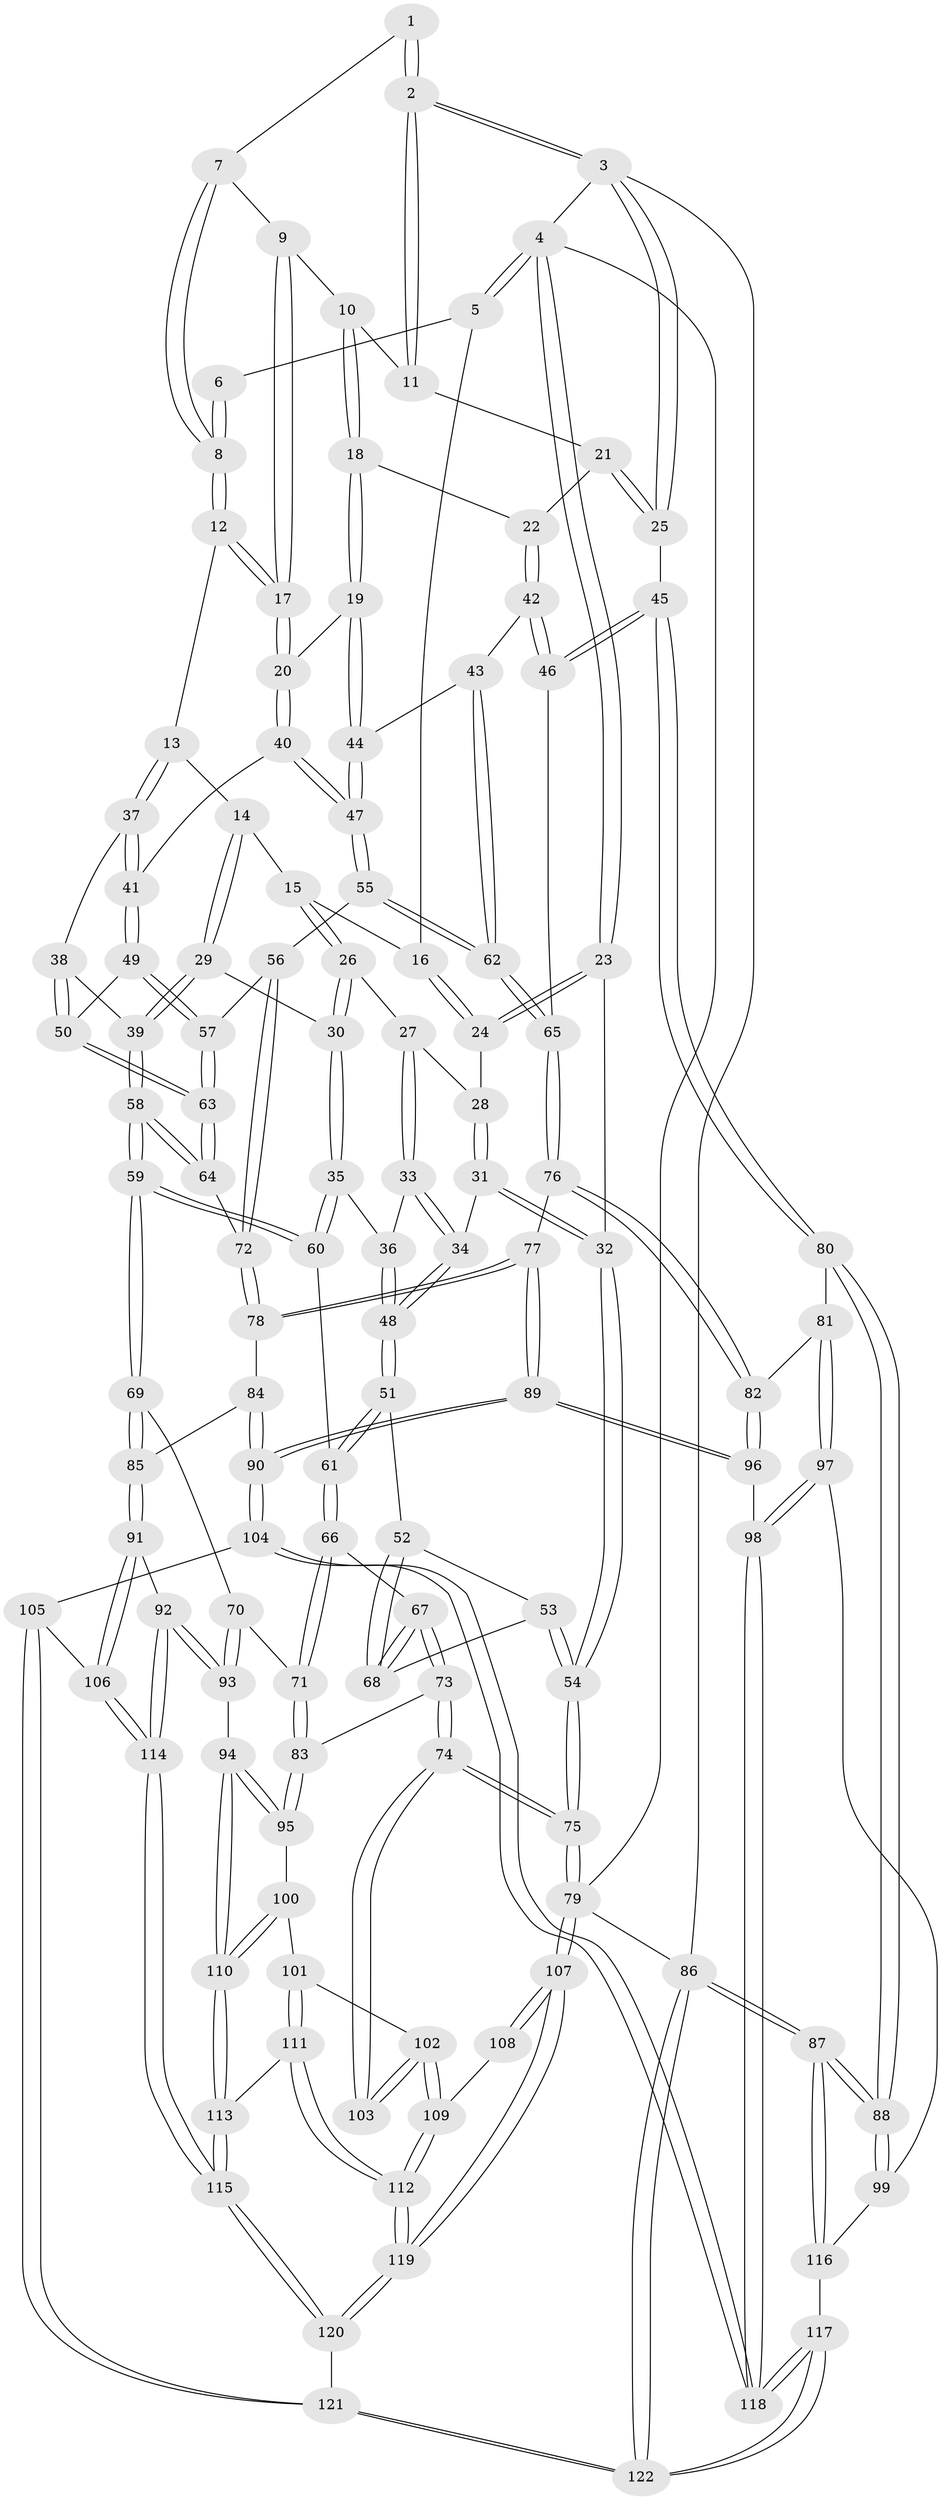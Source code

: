 // coarse degree distribution, {7: 0.027777777777777776, 6: 0.1388888888888889, 2: 0.1388888888888889, 5: 0.3055555555555556, 4: 0.3611111111111111, 8: 0.027777777777777776}
// Generated by graph-tools (version 1.1) at 2025/21/03/04/25 18:21:32]
// undirected, 122 vertices, 302 edges
graph export_dot {
graph [start="1"]
  node [color=gray90,style=filled];
  1 [pos="+0.6523941425119718+0"];
  2 [pos="+1+0"];
  3 [pos="+1+0"];
  4 [pos="+0+0"];
  5 [pos="+0.2792735266220633+0"];
  6 [pos="+0.48318254311380865+0"];
  7 [pos="+0.6632037135637908+0.030896770563355776"];
  8 [pos="+0.542337403879813+0.06943370882223307"];
  9 [pos="+0.684059728427596+0.0543665244012188"];
  10 [pos="+0.751728278805552+0.08582393449418593"];
  11 [pos="+0.92918638267154+0"];
  12 [pos="+0.5280670839685281+0.17401417560955307"];
  13 [pos="+0.5270829125706435+0.1742279727771633"];
  14 [pos="+0.337626565808415+0.1379512815375181"];
  15 [pos="+0.2680838685613642+0.06190732139398596"];
  16 [pos="+0.2601981142804011+0.023002496087075257"];
  17 [pos="+0.5522014568890964+0.1862876999256803"];
  18 [pos="+0.729556259754982+0.19306729804189612"];
  19 [pos="+0.6292476151940762+0.22510295202796932"];
  20 [pos="+0.6062716006846371+0.22470035144959957"];
  21 [pos="+0.8830332773665168+0.15438580291197807"];
  22 [pos="+0.8175215772896769+0.24274038321435631"];
  23 [pos="+0+0.07949275788119772"];
  24 [pos="+0+0.11202873658846048"];
  25 [pos="+1+0.3206711088091418"];
  26 [pos="+0.14281311820388615+0.20921350845766165"];
  27 [pos="+0.14195839692077325+0.2097528505778015"];
  28 [pos="+0.12069280291294071+0.20536803268086706"];
  29 [pos="+0.3152279536875533+0.32793565856678525"];
  30 [pos="+0.3034029527024749+0.32979062453502567"];
  31 [pos="+0+0.3209269047834455"];
  32 [pos="+0+0.25955003303635976"];
  33 [pos="+0.13872899532888794+0.23394970574924395"];
  34 [pos="+0.03433569327035764+0.34584229709606146"];
  35 [pos="+0.22607624919887237+0.36594414053403745"];
  36 [pos="+0.16121331933452177+0.336768489845493"];
  37 [pos="+0.4541947323155223+0.30224991916937527"];
  38 [pos="+0.4265155614106151+0.3333422739833759"];
  39 [pos="+0.3379367536123682+0.34702446297822687"];
  40 [pos="+0.5823611118340875+0.3512090068873267"];
  41 [pos="+0.5619897863740282+0.3643577507661574"];
  42 [pos="+0.8715381284931939+0.34513785018784326"];
  43 [pos="+0.7829824864306364+0.37023858889378064"];
  44 [pos="+0.7024891504806345+0.33794026152432616"];
  45 [pos="+1+0.4374085398247253"];
  46 [pos="+0.943274202046565+0.3870551995270838"];
  47 [pos="+0.6416107719874311+0.4098744559037938"];
  48 [pos="+0.0757148743391462+0.3859766228970748"];
  49 [pos="+0.5586034653970017+0.36754454345510157"];
  50 [pos="+0.49087854786955953+0.40042548487914476"];
  51 [pos="+0.08048555939767685+0.4212390855165068"];
  52 [pos="+0.04696434690228194+0.4518675928998561"];
  53 [pos="+0+0.4746625036521174"];
  54 [pos="+0+0.47496259102892235"];
  55 [pos="+0.671226933110126+0.4816473705773089"];
  56 [pos="+0.6616455621291705+0.4835355011910947"];
  57 [pos="+0.5620151436527777+0.45303155367137077"];
  58 [pos="+0.37080415614039774+0.5448923972752476"];
  59 [pos="+0.3694158266461812+0.545797567332535"];
  60 [pos="+0.20210425657052414+0.44372056963436307"];
  61 [pos="+0.1511969680517264+0.4751516199113695"];
  62 [pos="+0.6712461329357897+0.4816569478681139"];
  63 [pos="+0.4685496398513703+0.49444961855917935"];
  64 [pos="+0.4389800795739682+0.544811019556103"];
  65 [pos="+0.7083688637823744+0.5374635752888861"];
  66 [pos="+0.1458280690244037+0.5644024179764566"];
  67 [pos="+0.06541573536430795+0.5719514904833279"];
  68 [pos="+0.0500978898883325+0.5374556955347578"];
  69 [pos="+0.3421009348667037+0.5781950424815948"];
  70 [pos="+0.23203575274448185+0.6266848048834501"];
  71 [pos="+0.21100495563174557+0.6282115606239703"];
  72 [pos="+0.48650121911932553+0.5759812489470453"];
  73 [pos="+0+0.6640197521270039"];
  74 [pos="+0+0.6875765709058018"];
  75 [pos="+0+0.6871013278431987"];
  76 [pos="+0.7310221980009622+0.6298249130304024"];
  77 [pos="+0.6152087973167182+0.6535732596594794"];
  78 [pos="+0.5034703048328664+0.6006605259905361"];
  79 [pos="+0+1"];
  80 [pos="+1+0.5052995250914214"];
  81 [pos="+0.7750495322674472+0.6407753078294209"];
  82 [pos="+0.738419222582917+0.635332895569199"];
  83 [pos="+0.15731268599204756+0.7048877478213091"];
  84 [pos="+0.4913238924583322+0.6680921505855034"];
  85 [pos="+0.38606548817974323+0.7520057003134004"];
  86 [pos="+1+1"];
  87 [pos="+1+1"];
  88 [pos="+1+0.7339668156646372"];
  89 [pos="+0.5512921518874226+0.8410828465864878"];
  90 [pos="+0.5338548700826262+0.85483840765959"];
  91 [pos="+0.38358183497445564+0.8013144591563353"];
  92 [pos="+0.3171432345945767+0.8038536883009579"];
  93 [pos="+0.3070480545960106+0.8020181194759143"];
  94 [pos="+0.3006987615348387+0.8039589203692541"];
  95 [pos="+0.15359969082859778+0.781086639621738"];
  96 [pos="+0.6956306134078578+0.8020133463738588"];
  97 [pos="+0.8592522656538887+0.7830899187963327"];
  98 [pos="+0.7542004512134409+0.8494816255573898"];
  99 [pos="+0.8964698829865525+0.7965309024363877"];
  100 [pos="+0.1452394996710019+0.7936008311091253"];
  101 [pos="+0.13712780606934838+0.7982117011435924"];
  102 [pos="+0.09784054423313268+0.8038860988138368"];
  103 [pos="+0.053066979249317144+0.8018749805547944"];
  104 [pos="+0.5278732960105886+0.8630141496349145"];
  105 [pos="+0.5194416455056637+0.8693387531799971"];
  106 [pos="+0.42025065565784736+0.831733746043485"];
  107 [pos="+0+1"];
  108 [pos="+0.043808439444024024+0.8280901558702856"];
  109 [pos="+0.05900275277800636+0.9384498292572786"];
  110 [pos="+0.2186160194319398+0.9070238308726049"];
  111 [pos="+0.11556456299036216+0.9255287986138573"];
  112 [pos="+0.05818947172375869+0.9548518770690669"];
  113 [pos="+0.21841649177020653+0.9399589627303174"];
  114 [pos="+0.2804732412171149+1"];
  115 [pos="+0.26956268882561024+1"];
  116 [pos="+0.8810265473282165+0.8830677043487161"];
  117 [pos="+0.7837786090223482+1"];
  118 [pos="+0.767531346698033+0.9713036900301255"];
  119 [pos="+0+1"];
  120 [pos="+0.2983456262627952+1"];
  121 [pos="+0.48891966977709855+1"];
  122 [pos="+0.8344525293847124+1"];
  1 -- 2;
  1 -- 2;
  1 -- 7;
  2 -- 3;
  2 -- 3;
  2 -- 11;
  2 -- 11;
  3 -- 4;
  3 -- 25;
  3 -- 25;
  3 -- 86;
  4 -- 5;
  4 -- 5;
  4 -- 23;
  4 -- 23;
  4 -- 79;
  5 -- 6;
  5 -- 16;
  6 -- 8;
  6 -- 8;
  7 -- 8;
  7 -- 8;
  7 -- 9;
  8 -- 12;
  8 -- 12;
  9 -- 10;
  9 -- 17;
  9 -- 17;
  10 -- 11;
  10 -- 18;
  10 -- 18;
  11 -- 21;
  12 -- 13;
  12 -- 17;
  12 -- 17;
  13 -- 14;
  13 -- 37;
  13 -- 37;
  14 -- 15;
  14 -- 29;
  14 -- 29;
  15 -- 16;
  15 -- 26;
  15 -- 26;
  16 -- 24;
  16 -- 24;
  17 -- 20;
  17 -- 20;
  18 -- 19;
  18 -- 19;
  18 -- 22;
  19 -- 20;
  19 -- 44;
  19 -- 44;
  20 -- 40;
  20 -- 40;
  21 -- 22;
  21 -- 25;
  21 -- 25;
  22 -- 42;
  22 -- 42;
  23 -- 24;
  23 -- 24;
  23 -- 32;
  24 -- 28;
  25 -- 45;
  26 -- 27;
  26 -- 30;
  26 -- 30;
  27 -- 28;
  27 -- 33;
  27 -- 33;
  28 -- 31;
  28 -- 31;
  29 -- 30;
  29 -- 39;
  29 -- 39;
  30 -- 35;
  30 -- 35;
  31 -- 32;
  31 -- 32;
  31 -- 34;
  32 -- 54;
  32 -- 54;
  33 -- 34;
  33 -- 34;
  33 -- 36;
  34 -- 48;
  34 -- 48;
  35 -- 36;
  35 -- 60;
  35 -- 60;
  36 -- 48;
  36 -- 48;
  37 -- 38;
  37 -- 41;
  37 -- 41;
  38 -- 39;
  38 -- 50;
  38 -- 50;
  39 -- 58;
  39 -- 58;
  40 -- 41;
  40 -- 47;
  40 -- 47;
  41 -- 49;
  41 -- 49;
  42 -- 43;
  42 -- 46;
  42 -- 46;
  43 -- 44;
  43 -- 62;
  43 -- 62;
  44 -- 47;
  44 -- 47;
  45 -- 46;
  45 -- 46;
  45 -- 80;
  45 -- 80;
  46 -- 65;
  47 -- 55;
  47 -- 55;
  48 -- 51;
  48 -- 51;
  49 -- 50;
  49 -- 57;
  49 -- 57;
  50 -- 63;
  50 -- 63;
  51 -- 52;
  51 -- 61;
  51 -- 61;
  52 -- 53;
  52 -- 68;
  52 -- 68;
  53 -- 54;
  53 -- 54;
  53 -- 68;
  54 -- 75;
  54 -- 75;
  55 -- 56;
  55 -- 62;
  55 -- 62;
  56 -- 57;
  56 -- 72;
  56 -- 72;
  57 -- 63;
  57 -- 63;
  58 -- 59;
  58 -- 59;
  58 -- 64;
  58 -- 64;
  59 -- 60;
  59 -- 60;
  59 -- 69;
  59 -- 69;
  60 -- 61;
  61 -- 66;
  61 -- 66;
  62 -- 65;
  62 -- 65;
  63 -- 64;
  63 -- 64;
  64 -- 72;
  65 -- 76;
  65 -- 76;
  66 -- 67;
  66 -- 71;
  66 -- 71;
  67 -- 68;
  67 -- 68;
  67 -- 73;
  67 -- 73;
  69 -- 70;
  69 -- 85;
  69 -- 85;
  70 -- 71;
  70 -- 93;
  70 -- 93;
  71 -- 83;
  71 -- 83;
  72 -- 78;
  72 -- 78;
  73 -- 74;
  73 -- 74;
  73 -- 83;
  74 -- 75;
  74 -- 75;
  74 -- 103;
  74 -- 103;
  75 -- 79;
  75 -- 79;
  76 -- 77;
  76 -- 82;
  76 -- 82;
  77 -- 78;
  77 -- 78;
  77 -- 89;
  77 -- 89;
  78 -- 84;
  79 -- 107;
  79 -- 107;
  79 -- 86;
  80 -- 81;
  80 -- 88;
  80 -- 88;
  81 -- 82;
  81 -- 97;
  81 -- 97;
  82 -- 96;
  82 -- 96;
  83 -- 95;
  83 -- 95;
  84 -- 85;
  84 -- 90;
  84 -- 90;
  85 -- 91;
  85 -- 91;
  86 -- 87;
  86 -- 87;
  86 -- 122;
  86 -- 122;
  87 -- 88;
  87 -- 88;
  87 -- 116;
  87 -- 116;
  88 -- 99;
  88 -- 99;
  89 -- 90;
  89 -- 90;
  89 -- 96;
  89 -- 96;
  90 -- 104;
  90 -- 104;
  91 -- 92;
  91 -- 106;
  91 -- 106;
  92 -- 93;
  92 -- 93;
  92 -- 114;
  92 -- 114;
  93 -- 94;
  94 -- 95;
  94 -- 95;
  94 -- 110;
  94 -- 110;
  95 -- 100;
  96 -- 98;
  97 -- 98;
  97 -- 98;
  97 -- 99;
  98 -- 118;
  98 -- 118;
  99 -- 116;
  100 -- 101;
  100 -- 110;
  100 -- 110;
  101 -- 102;
  101 -- 111;
  101 -- 111;
  102 -- 103;
  102 -- 103;
  102 -- 109;
  102 -- 109;
  104 -- 105;
  104 -- 118;
  104 -- 118;
  105 -- 106;
  105 -- 121;
  105 -- 121;
  106 -- 114;
  106 -- 114;
  107 -- 108;
  107 -- 108;
  107 -- 119;
  107 -- 119;
  108 -- 109;
  109 -- 112;
  109 -- 112;
  110 -- 113;
  110 -- 113;
  111 -- 112;
  111 -- 112;
  111 -- 113;
  112 -- 119;
  112 -- 119;
  113 -- 115;
  113 -- 115;
  114 -- 115;
  114 -- 115;
  115 -- 120;
  115 -- 120;
  116 -- 117;
  117 -- 118;
  117 -- 118;
  117 -- 122;
  117 -- 122;
  119 -- 120;
  119 -- 120;
  120 -- 121;
  121 -- 122;
  121 -- 122;
}

